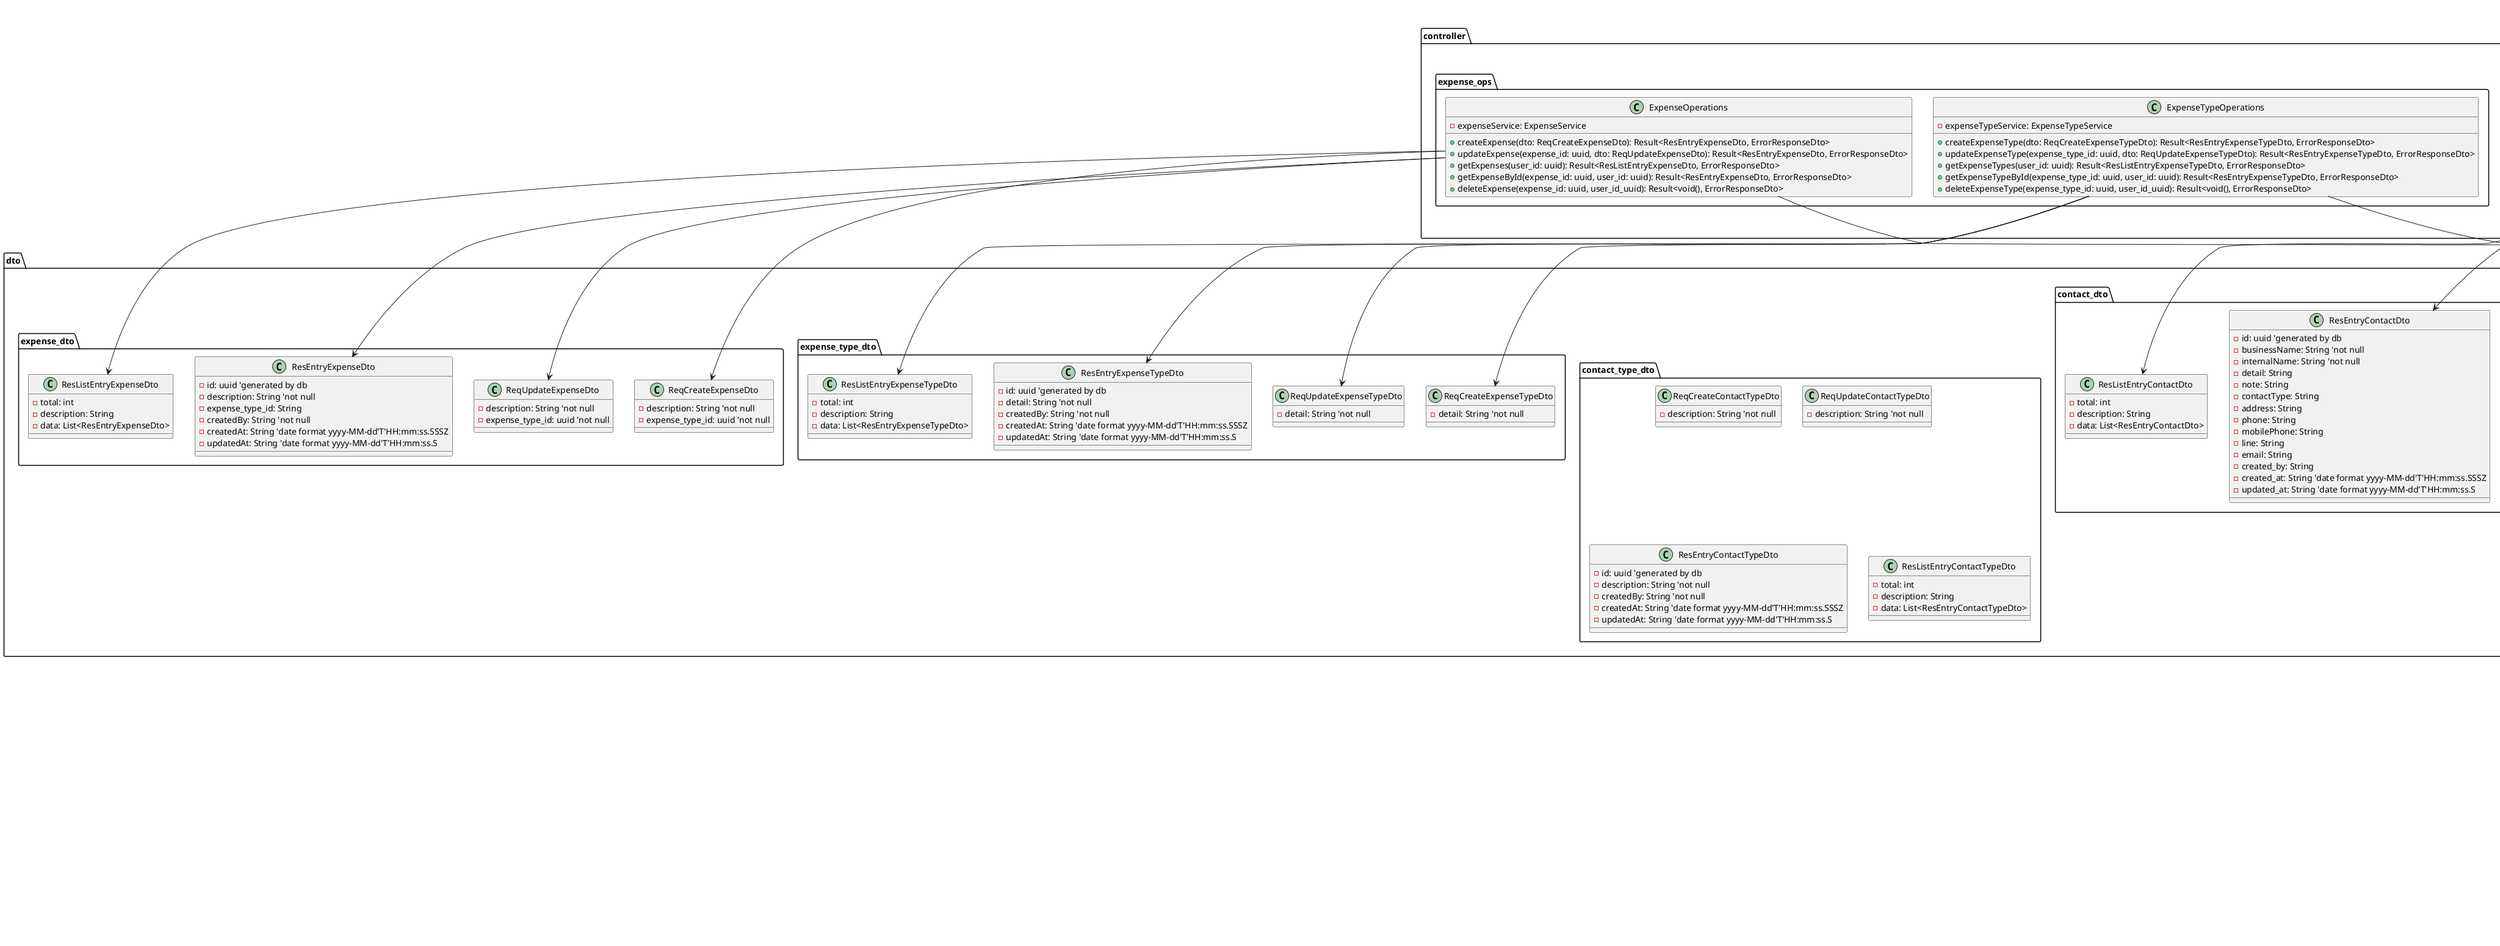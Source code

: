 @startuml "sea-salt-uml"
title Sea Salt - UML Diagram


package "dto" {
    package "user_dto" {

        class ReqCreateUserDto{
            - email : String 'validation: email format
            - password : String 'validation: regx 1 upper, 1 lower, 1 number, 1 special char, min 8 chars 
            - username : String  'not null, unique in db
            - firstName: String 'not null
            - lastName: String 'not null
            - gender: String 'in male, female, other
            - dob: String 'date format yyyy-MM-dd
        }

        class ResEntryUserDto{
            - id : uuid 'generated by db
            - email: String
            - username: String
            - firstName: String
            - lastName: String
            - gender: String
            - dob: String
            - createdAt: String 'date format yyyy-MM-dd'T'HH:mm:ss.SSSZ
            - updatedAt: String 'date format yyyy-MM-dd'T'HH:mm:ss.S
        }

        class ReqLoginDto{
            - email: String 'valid format
            - password: String 'not null
        }

        class ResLoginDto{
            - username: String
            - token: String
        }

        class ReqChangePasswordDto{
            - oldPassword: String 'not null
            - newPassword: String 'validation: regx 1 upper, 1 lower, 1 number, 1 special char, min 8 chars
        }

        class ReqChangeUserNameDto{
            - newUsername: String 'not null, unique in db
        }

        class ReqChangeUserInfoDto{
            - firstName: String 'not null
            - lastName: String 'not null
            - dob: String 'date format yyyy-MM-dd
            - gender: String 'in male, female, other
        }
    }

    package "property_type_dto" {
        class ReqCreatePropertyTypeDto{
            - detail: String 'not null
        }

        class ReqUpdatePropertyTypeDto{
            - detail: String 'not null
        }

        class ResEntryPropertyTypeDto{
            - id: uuid 'generated by db
            - detail: String 'not null
            - createdAt: String 'date format yyyy-MM-dd'T'HH:mm:ss.SSSZ
            - updatedAt: String 'date format yyyy-MM-dd'T'HH:mm:ss.S
        }

        class ResListEntryPropertyTypeDto{
            - total: int
            - description: String
            - data: List<ResEntryPropertyTypeDto>
        }
    }

    package "property_dto" {
        class ReqCreatePropertyDto{
            - name: String 'not null
            - description: String 'not null
            - specific: String
            - hilight: String
            - area: double 'not null
            - price: double 'not null
            - fsp: double 'forcasted selling price
            - status: String 'in draft, active, sold, archived
            - ownerBy: String
            - mapUrl: String
            - lat: String
            - long: String
            
        }

        class ReqUpdatePropertyDto{
            - name: String 
            - description: String 
            - specific: String
            - hilight: String
            - area: double 
            - price: double 
            - fsp: double 
            - status: String 
            - ownerBy: String
            - mapUrl: String
            - lat: String
            - long: String
            
        }

        class ResEntryPropertyDto{
            - id: uuid 'generated by db
            - name: String 'not null
            - description: String 'not null
            - specific: String
            - hilight: String
            - area: double 'not null
            - price: double 'not null
            - fsp: double 'forcasted selling price
            - status: String 'in draft, active, sold, archived
            - ownerBy: String
            - mapUrl: String
            - lat: String
            - long: String
            - createdAt: String 'date format yyyy-MM-dd'T'HH:mm:ss.SSSZ
            - updatedAt: String 'date format yyyy-MM-dd'T'HH:mm:ss.S
        }

        class ResListEntryPropertyDto{
            - total: int
            - description: String
            - data: List<ResEntryPropertyDto>
        }

        class PropertyTypeToPropertyDto {
            - propertyId: uuid 'not null
            - propertyTypeId: uuid 'not null
            
        }
    }

    package "property_status_dto" {
        class ReqCreatePropertyStatusDto {
            - detail: String 'not null
        }

        class ReqUpdatePropertyStatusDto {
            - detail: String 'not null
        }

        class ResEntryPropertyStatusDto {
            - id: uuid 'generated by db
            - detail: String 'not null
            - createdAt: String 'date format yyyy-MM-dd'T'HH:mm:ss.SSSZ
            - updatedAt: String 'date format yyyy-MM-dd'T'HH:mm:ss.S
        }

        class ResListEntryPropertyStatusDto {
            - total: int
            - description: String
            - data: List<ResEntryPropertyStatusDto>
        }
    }

    package "response_dto" {
        abstract class OtterResponseDto {
            - status: String
            + getStatus(): String
         }

        ' Success response subclass with generic T
        class SuccessResponseDto<T> {
            - data: T
            + getData(): T
        }

        ' Error response subclass
        class ErrorResponseDto {
            - operation: String
            - message: String
            + getOperation(): String
            + getMessage(): String
        }
    }


    package "contact_dto" {
        class ReqCreateContactDto {
            - businessName: String 'not null
            - internalName: String 'not null
            - detail: String
            - note: String
            - contactType: String
            - address: String
            - phone: String
            - mobilePhone: String
            - line: String
            - email: String
        }

        class ReqUpdateContactDto {
            - businessName: String 'not null
            - internalName: String 'not null
            - detail: String
            - note: String
            - contactType: String
            - address: String
            - phone: String
            - mobilePhone: String
            - line: String
            - email: String
        }

        class ResEntryContactDto {
            - id: uuid 'generated by db
            - businessName: String 'not null
            - internalName: String 'not null
            - detail: String
            - note: String
            - contactType: String
            - address: String
            - phone: String
            - mobilePhone: String
            - line: String
            - email: String
            - created_by: String
            - created_at: String 'date format yyyy-MM-dd'T'HH:mm:ss.SSSZ
            - updated_at: String 'date format yyyy-MM-dd'T'HH:mm:ss.S
        }

        class ResListEntryContactDto {
            - total: int
            - description: String
            - data: List<ResEntryContactDto>
        }
    }

    package "contact_type_dto" {
        class ReqCreateContactTypeDto{
            - description: String 'not null
        }

        class ReqUpdateContactTypeDto{
            - description: String 'not null
        }

        class ResEntryContactTypeDto {
            - id: uuid 'generated by db
            - description: String 'not null
            - createdBy: String 'not null
            - createdAt: String 'date format yyyy-MM-dd'T'HH:mm:ss.SSSZ
            - updatedAt: String 'date format yyyy-MM-dd'T'HH:mm:ss.S
        }

        class ResListEntryContactTypeDto{
            - total: int
            - description: String
            - data: List<ResEntryContactTypeDto>
        }
    }

    package "expense_type_dto" {
        class ReqCreateExpenseTypeDto{
            - detail: String 'not null
        }
        class ReqUpdateExpenseTypeDto{
            - detail: String 'not null
        }
        class ResEntryExpenseTypeDto {
            - id: uuid 'generated by db
            - detail: String 'not null
            - createdBy: String 'not null
            - createdAt: String 'date format yyyy-MM-dd'T'HH:mm:ss.SSSZ
            - updatedAt: String 'date format yyyy-MM-dd'T'HH:mm:ss.S
        }
        class ResListEntryExpenseTypeDto {
            - total: int
            - description: String
            - data: List<ResEntryExpenseTypeDto>
        }
    }

    package "expense_dto" {
        class ReqCreateExpenseDto{
            - description: String 'not null
            - expense_type_id: uuid 'not null 
        }
        class ReqUpdateExpenseDto{
            - description: String 'not null
            - expense_type_id: uuid 'not null 
        }
        class ResEntryExpenseDto{
            - id: uuid 'generated by db
            - description: String 'not null
            - expense_type_id: String
            - createdBy: String 'not null
            - createdAt: String 'date format yyyy-MM-dd'T'HH:mm:ss.SSSZ
            - updatedAt: String 'date format yyyy-MM-dd'T'HH:mm:ss.S
        }
        class ResListEntryExpenseDto {
            - total: int
            - description: String
            - data: List<ResEntryExpenseDto>
        }
    }
}

package "controller" {
    package "user ops" {
        class UserOperations{
            - userService: UserService
            + register(user: ReqCreateUserDto): Result<ResEntryUserDto, ErrorResponseDto>
            + login(user: ReqLoginDto): Result<ResLoginDto, ErrorResponseDto>
            + changePassword(user: ReqChangePasswordDto): Result<void(), ErrorResponseDto>
            + changeUsername(user: ReqChangeUserNameDto): Result<ResEntryUserDto, ErrorResponseDto>
            + changeUserInfo(user: ReqChangeUserInfoDto): Result<ResEntryUserDto, ErrorResponseDto>
        }
    }

    package "property ops" {
        class PropertyTypeOperations {
            - propertyTypeService: PropertyTypeService
            + createPropertyType(dto: ReqCreatePropertyTypeDto): Result<ResEntryPropertyTypeDto, ErrorResponseDto>
            + updatePropertyType(property_type_id: uuid, dto: ReqUpdatePropertyTypeDto): Result<ResEntryPropertyTypeDto, ErrorResponseDto>
            + getPropertyTypes(user_id: uuid): Result<ResListEntryPropertyTypeDto, ErrorResponseDto>
            + getPropertyTypeById(property_type_id: uuid, user_id: uuid): Result<ResEntryPropertyTypeDto, ErrorResponseDto>
            + deletePropertyType(property_type_id: uuid, user_id_uuid): Result<void(), ErrorResponseDto>
        }
        
        class PropertyStatusOperations {
            - propertyStatusService: PropertyStatusService
            + createPropertyStatus(dto: ReqCreatePropertyStatusDto): Result<ResEntryPropertyStatusDto, ErrorResponseDto>
            + updatePropertyStatus(property_status_id: uuid, dto: ReqUpdatePropertyStatusDto): Result<ResEntryPropertyStatusDto, ErrorResponseDto>
            + getPropertyStatuses(user_id: uuid): Result<ResListEntryPropertyStatusDto, ErrorResponseDto>
            + getPropertyStatusById(property_status_id: uuid, user_id: uuid): Result<ResEntryPropertyStatusDto, ErrorResponseDto>
            + deletePropertyStatus(property_status_id: uuid, user_id_uuid): Result<void(), ErrorResponseDto>
        }

        class PropertyOperations {
            - propertyService: PropertyService
            - propertyAndPropertyTypeService: PropertyAndPropertyTypeService
            + createProperty(dto: ReqCreatePropertyDto): Result<ResEntryPropertyDto, ErrorResponseDto>
            + updateProperty(property_id: uuid, dto: ReqUpdatePropertyDto): Result<ResEntryPropertyDto, ErrorResponseDto>
            + getProperties(user_id: uuid): Result<ResListEntryPropertyDto, ErrorResponseDto>
            + getPropertyById(property_id: uuid, user_id: uuid): Result<ResEntryPropertyDto, ErrorResponseDto>
            + deleteProperty(property_id: uuid, user_id_uuid): Result<void(), ErrorResponseDto>
            /' many to many relationship with property type '/
            + invokePropertyTypeToProperty(user_id: uuid, properPropertyTypeDto: PropertyTypeToPropertyDto): Result<boolean, ErrorResponseDto>
            + revokePropertyTypeToProperty(user_id: uuid, properPropertyTypeDto: PropertyTypeToPropertyDto): Result<boolean, ErrorResponseDto>
        }


    }

    package "contact_ops" {
        class ContactTypeOperations {
            - contactTypeService: ContactTypeService
            + createContactType(dto: ReqCreateContactTypeDto): Result<ResEntryContactTypeDto, ErrorResponseDto>
            + updateContactType(contact_type_id: uuid, dto: ReqUpdateContactTypeDto): Result<ResEntryContactTypeDto, ErrorResponseDto>
            + getContactTypes(user_id: uuid): Result<ResListEntryContactTypeDto, ErrorResponseDto>
            + getContactTypeById(contact_type_id: uuid, user_id: uuid): Result<ResEntryContactTypeDto, ErrorResponseDto>
            + deleteContactType(contact_type_id: uuid, user_id_uuid): Result<void(), ErrorResponseDto>
        }

        class ContactOperations {
            - contactService: ContactService
            - contactTypeService: ContactTypeService
            + createContact(dto: ReqCreateContactDto): Result<ResEntryContactDto, ErrorResponseDto>
            + updateContact(contact_id: uuid, dto: ReqUpdateContactDto): Result<ResEntryContactDto, ErrorResponseDto>
            + getContacts(user_id: uuid): Result<ResListEntryContactDto, ErrorResponseDto>
            + getContactById(contact_id: uuid, user_id: uuid): Result<ResEntryContactDto, ErrorResponseDto>
            + deleteContact(contact_id: uuid, user_id_uuid): Result<void(), ErrorResponseDto>
        }
    }

    package "expense_ops" {
        class ExpenseTypeOperations {
            - expenseTypeService: ExpenseTypeService
            + createExpenseType(dto: ReqCreateExpenseTypeDto): Result<ResEntryExpenseTypeDto, ErrorResponseDto>
            + updateExpenseType(expense_type_id: uuid, dto: ReqUpdateExpenseTypeDto): Result<ResEntryExpenseTypeDto, ErrorResponseDto>
            + getExpenseTypes(user_id: uuid): Result<ResListEntryExpenseTypeDto, ErrorResponseDto>
            + getExpenseTypeById(expense_type_id: uuid, user_id: uuid): Result<ResEntryExpenseTypeDto, ErrorResponseDto>
            + deleteExpenseType(expense_type_id: uuid, user_id_uuid): Result<void(), ErrorResponseDto>
        }

        class ExpenseOperations {
            - expenseService: ExpenseService
            + createExpense(dto: ReqCreateExpenseDto): Result<ResEntryExpenseDto, ErrorResponseDto>
            + updateExpense(expense_id: uuid, dto: ReqUpdateExpenseDto): Result<ResEntryExpenseDto, ErrorResponseDto>
            + getExpenses(user_id: uuid): Result<ResListEntryExpenseDto, ErrorResponseDto>
            + getExpenseById(expense_id: uuid, user_id: uuid): Result<ResEntryExpenseDto, ErrorResponseDto>
            + deleteExpense(expense_id: uuid, user_id_uuid): Result<void(), ErrorResponseDto>
        }
    }
    
}

package "service" {
    class UserService {
        - userRepository: UserRepository
        + register(user: ReqCreateUserDto): Result<ResEntryUserDto, ErrorResponseDto>
        + login(user: ReqLoginDto): Result<ResLoginDto, ErrorResponseDto>
        + changePassword(user: ReqChangePasswordDto): Result<void(), ErrorResponseDto>
        + changeUsername(user: ReqChangeUserNameDto): Result<ResEntryUserDto, ErrorResponseDto>
        + changeUserInfo(user: ReqChangeUserInfoDto): Result<ResEntryUserDto, ErrorResponseDto>
    }

    class PropertyTypeService {
        - propertyTypeRepository : PropertyTypeRepository
        + createPropertyType(user_id: uuid,dto: ReqCreatePropertyTypeDto): Result<ResEntryPropertyTypeDto, ErrorResponseDto>
        + updatePropertyType(id: uuid, dto: ReqUpdatePropertyTypeDto): Result<ResEntryPropertyTypeDto, ErrorResponseDto>
        + getPropertyTypes(): Result<ResListEntryPropertyTypeDto, ErrorResponseDto>
        + getPropertyTypeById(id: uuid): Result<ResEntryPropertyTypeDto, ErrorResponseDto>
        + deletePropertyType(id: uuid): Result<void(), ErrorResponseDto>
    }

    class PropertyStatusService {
        - propertyStatusRepository: PropertyStatusRepository   
        + createPropertyStatus(user_id: uuid, dto: ReqCreatePropertyStatusDto): Result<ResEntryPropertyStatusDto, ErrorResponseDto>
        + updatePropertyStatus(id: uuid, dto: ReqUpdatePropertyStatusDto): Result<ResEntryPropertyStatusDto, ErrorResponseDto>
        + getPropertyStatuses(): Result<ResListEntryPropertyStatusDto, ErrorResponseDto>
        + getPropertyStatusById(id: uuid): Result<ResEntryPropertyStatusDto, ErrorResponseDto>
        + deletePropertyStatus(id: uuid): Result<void(), ErrorResponseDto>
    }

    class PropertyService {
        - propertyRepository: PropertyRepository
        + createProperty(user_id: uuid, dto: ReqCreatePropertyDto): Result<ResEntryPropertyDto, ErrorResponseDto>
        + updateProperty(id: uuid, dto: ReqUpdatePropertyDto): Result<ResEntryPropertyDto, ErrorResponseDto>
        + getProperties(user_id: uuid): Result<ResListEntryPropertyDto, ErrorResponseDto>
        + getPropertyById(id: uuid): Result<ResEntryPropertyDto, ErrorResponseDto>
        + deleteProperty(id: uuid): Result<void(), ErrorResponseDto>
    }

    class PropertyAndPropertyTypeService {
        - propertyAndPropertyTypeRepository: PropertyAndPropertyTypeRepository
        - propertyRepository: PropertyRepository
        - propertyTypeRepository: PropertyTypeRepository
        + invokePropertyTypeToProperty(property_id: uuid, property_type_id: uuid): Result<boolean, ErrorResponseDto>
        + revokePropertyTypeToProperty(property_id: uuid, property_type_id: uuid): Result<boolean, ErrorResponseDto>
    }
   


    class ContactTypeService {
        - contactTypeRepository: ContactTypeRepository
        + createContactType(user_id: uuid, dto: ReqCreateContactTypeDto): Result<ResEntryContactTypeDto, ErrorResponseDto>
        + updateContactType(id: uuid, dto: ReqUpdateContactTypeDto): Result<ResEntryContactTypeDto, ErrorResponseDto>
        + getContactTypes(user_id: uuid): Result<ResListEntryContactTypeDto, ErrorResponseDto>
        + getContactTypeById(id: uuid): Result<ResEntryContactTypeDto, ErrorResponseDto>
        + deleteContactType(id: uuid): Result<void, ErrorResponseDto>
    }

    class ContactService {
        - contactRepository: ContactRepository
        - contactTypeRepository: ContactTypeRepository
        + createContact(user_id: uuid, dto: ReqCreateContactDto): Result<ResEntryContactDto, ErrorResponseDto>
        + updateContact(id: uuid, dto: ReqUpdateContactDto): Result<ResEntryContactDto, ErrorResponseDto>
        + getContacts(user_id: uuid): Result<ResListEntryContactDto, ErrorResponseDto>
        + getContactById(id: uuid): Result<ResEntryContactDto, ErrorResponseDto>
        + deleteContact(id: uuid): Result<void(), ErrorResponseDto>
    }

    class ExpenseTypeService {
        - expenseTypeRepository: ExpenseTypeRepository
        + createExpenseType(user_id: uuid, dto: ReqCreateExpenseTypeDto): Result<ResEntryExpenseTypeDto, ErrorResponseDto>
        + updateExpenseType(id: uuid, dto: ReqUpdateExpenseTypeDto): Result<ResEntryExpenseTypeDto, ErrorResponseDto>
        + getExpenseTypes(user_id: uuid): Result<ResListEntryExpenseTypeDto, ErrorResponseDto>
        + getExpenseTypeById(id: uuid): Result<ResEntryExpenseTypeDto, ErrorResponseDto>
        + deleteExpenseType(id: uuid): Result<void(), ErrorResponseDto>
    }

    class ExpenseService {
        - expenseRepository: ExpenseRepository
        + createExpense(user_id: uuid, dto: ReqCreateExpenseDto): Result<ResEntryExpenseDto, ErrorResponseDto>
        + updateExpense(id: uuid, dto: ReqUpdateExpenseDto): Result<ResEntryExpenseDto, ErrorResponseDto>
        + getExpenses(user_id: uuid): Result<ResListEntryExpenseDto, ErrorResponseDto>
        + getExpenseById(id: uuid): Result<ResEntryExpenseDto, ErrorResponseDto>
        + deleteExpense(id: uuid): Result<void(), ErrorResponseDto>
    }
}

package "req_impl_reporitory" {
    interface ReactiveCrudRepository<T, ID> {
    + Mono<T> findById(id: ID)
    + Mono<T> findById(id: Publisher<ID>)
    + Flux<T> findAll()
    + Flux<T> findAllById(ids: Iterable<ID>)
    + Flux<T> findAllById(ids: Publisher<ID>)
    + <S extends T> Mono<S> save(entity: S)
    + <S extends T> Flux<S> saveAll(entities: Iterable<S>)
    + <S extends T> Flux<S> saveAll(entities: Publisher<S>)
    + Mono<Void> deleteById(id: ID)
    + Mono<Void> deleteById(id: Publisher<ID>)
    + Mono<Void> delete(entity: T)
    + Mono<Void> deleteAll()
    + Mono<Void> deleteAll(entities: Iterable<? extends T>)
    + Mono<Void> deleteAll(entities: Publisher<? extends T>)
    + Mono<Void> deleteAllById(ids: Iterable<? extends ID>)
    + Mono<Boolean> existsById(id: ID)
    + Mono<Boolean> existsById(id: Publisher<ID>)
    + Mono<Long> count()

    
    }
    
}

package "repository" {
    class UserRepository {
        + Mono<Boolean> existsByEmail(email: String) 'implemnt by self
    }

    class PropertyTypeRepository{
        + Mono<Boolean> existsByDetailAndUserId(user_id: uuid, detail: String) 'implemnt by self  
    }

    class PropertyStatusRepository {
        + Mono<Boolean> existsByDetailAndUserId(user_id: uuid, detail: String) 'implemnt by self
        + Mono<ResEntryPropertyStatusDto> findByDetailAndUserId(detail: String, user_id: uuid) 'implemnt by self
    }

    class PropertyRepository {
        + Mono<Boolean> existsByNameAndUserId(user_id: uuid, name: String) 'implemnt by self
        + Mono<ResEntryPropertyDto> findByNameAndUserId(name: String, user_id: uuid) 'implemnt by self
    }

    class PropertyAndPropertyTypeRepository{
        + Mono<Result<boolean>> invokePropertyTypeToProperty(property_id: uuid, property_type_id: uuid)
        + Mono<Result<boolean>> revokePropertyTypeToProperty(property_id: uuid, property_type_id: uuid)
    }
    
    class ContactTypeRepository {
        + Mono<Boolean> existsByDescriptionAndUserId(user_id: uuid, description: String) 'implemnt by self
    }

    class ContactRepository {
        + Mono<Boolean> existsByBusinessNameAndUserId(user_id: uuid, businessName: String) 'implemnt by self
        + Mono<ResEntryContactDto> findByBusinessNameAndUserId(businessName: String, user_id: uuid) 'implemnt by self
    }

    class ExpenseTypeRepository {
        + Mono<Boolean> existsByDetailAndUserId(user_id: uuid, detail: String) 'implemnt by self
    }
}

' Relationships

/'
    expense
'/
ExpenseOperations --> ExpenseService
ExpenseOperations --> ReqCreateExpenseDto
ExpenseOperations --> ReqUpdateExpenseDto
ExpenseOperations --> ResEntryExpenseDto
ExpenseOperations --> ResListEntryExpenseDto
' expense service
ExpenseService --> ExpenseRepository
' expense repository
ExpenseRepository ..|> ReactiveCrudRepository


/'
    expense type
'/
ExpenseTypeRepository ..|> ReactiveCrudRepository
ExpenseTypeService --> ExpenseTypeRepository
ExpenseTypeOperations --> ExpenseTypeService
ExpenseTypeOperations --> ReqCreateExpenseTypeDto
ExpenseTypeOperations --> ReqUpdateExpenseTypeDto
ExpenseTypeOperations --> ResEntryExpenseTypeDto
ExpenseTypeOperations --> ResListEntryExpenseTypeDto
/'
    contact
'/
ContactOperations --> ContactService
ContactOperations --> ReqCreateContactDto
ContactOperations --> ReqUpdateContactDto
ContactOperations --> ResEntryContactDto
ContactOperations --> ResListEntryContactDto
' contact service
ContactService --> ContactRepository
ContactService --> ContactTypeRepository
' contact repository
ContactRepository ..|> ReactiveCrudRepository


/'
    contact type
'/
ContactTypeRepository ..|> ReactiveCrudRepository
ContactTypeService --> ContactTypeRepository
ContactTypeOperations --> ContactTypeService
' user ops & dto
UserOperations --> UserService
UserOperations --> ReqCreateUserDto
UserOperations --> ReqChangePasswordDto
UserOperations --> ReqChangeUserNameDto
UserOperations --> ReqChangeUserInfoDto
UserOperations --> ReqLoginDto
UserOperations --> ResEntryUserDto
UserOperations --> ResLoginDto
' user service
UserService --> UserRepository
' user repository
UserRepository ..|> ReactiveCrudRepository

' property type ops & dto
PropertyTypeOperations --> PropertyTypeService
PropertyTypeOperations --> ReqCreatePropertyTypeDto
PropertyTypeOperations --> ReqUpdatePropertyTypeDto
PropertyTypeOperations --> ResEntryPropertyTypeDto
PropertyTypeOperations --> ResListEntryPropertyTypeDto

' property type controller
PropertyStatusOperations --> PropertyStatusService
PropertyStatusOperations --> ReqCreatePropertyStatusDto
PropertyStatusOperations --> ReqUpdatePropertyStatusDto
PropertyStatusOperations --> ResEntryPropertyStatusDto
PropertyStatusOperations --> ResListEntryPropertyStatusDto
' property type service
PropertyTypeService --> PropertyTypeRepository
' property type repository
PropertyTypeRepository ..|> ReactiveCrudRepository

' property status service
PropertyStatusService --> PropertyStatusRepository
' property status
PropertyStatusRepository ..|> ReactiveCrudRepository


/'
    *** property  ***
'/
PropertyOperations --> PropertyService
PropertyOperations --> ReqCreatePropertyDto
PropertyOperations --> ReqUpdatePropertyDto
PropertyOperations --> ResEntryPropertyDto
PropertyOperations --> ResListEntryPropertyDto
PropertyTypeOperations --> PropertyTypeToPropertyDto
' property service
PropertyService --> PropertyRepository
PropertyOperations --> PropertyAndPropertyTypeService
' property repository
PropertyRepository ..|> ReactiveCrudRepository
/'
    property and property type many to manty relationship
'/
PropertyAndPropertyTypeService --> PropertyAndPropertyTypeRepository
PropertyAndPropertyTypeService --> PropertyRepository
PropertyAndPropertyTypeService --> PropertyTypeRepository
PropertyAndPropertyTypeRepository ..|> ReactiveCrudRepository




' dto response relationships
OtterResponseDto <|-- SuccessResponseDto
OtterResponseDto <|-- ErrorResponseDto
@enduml
